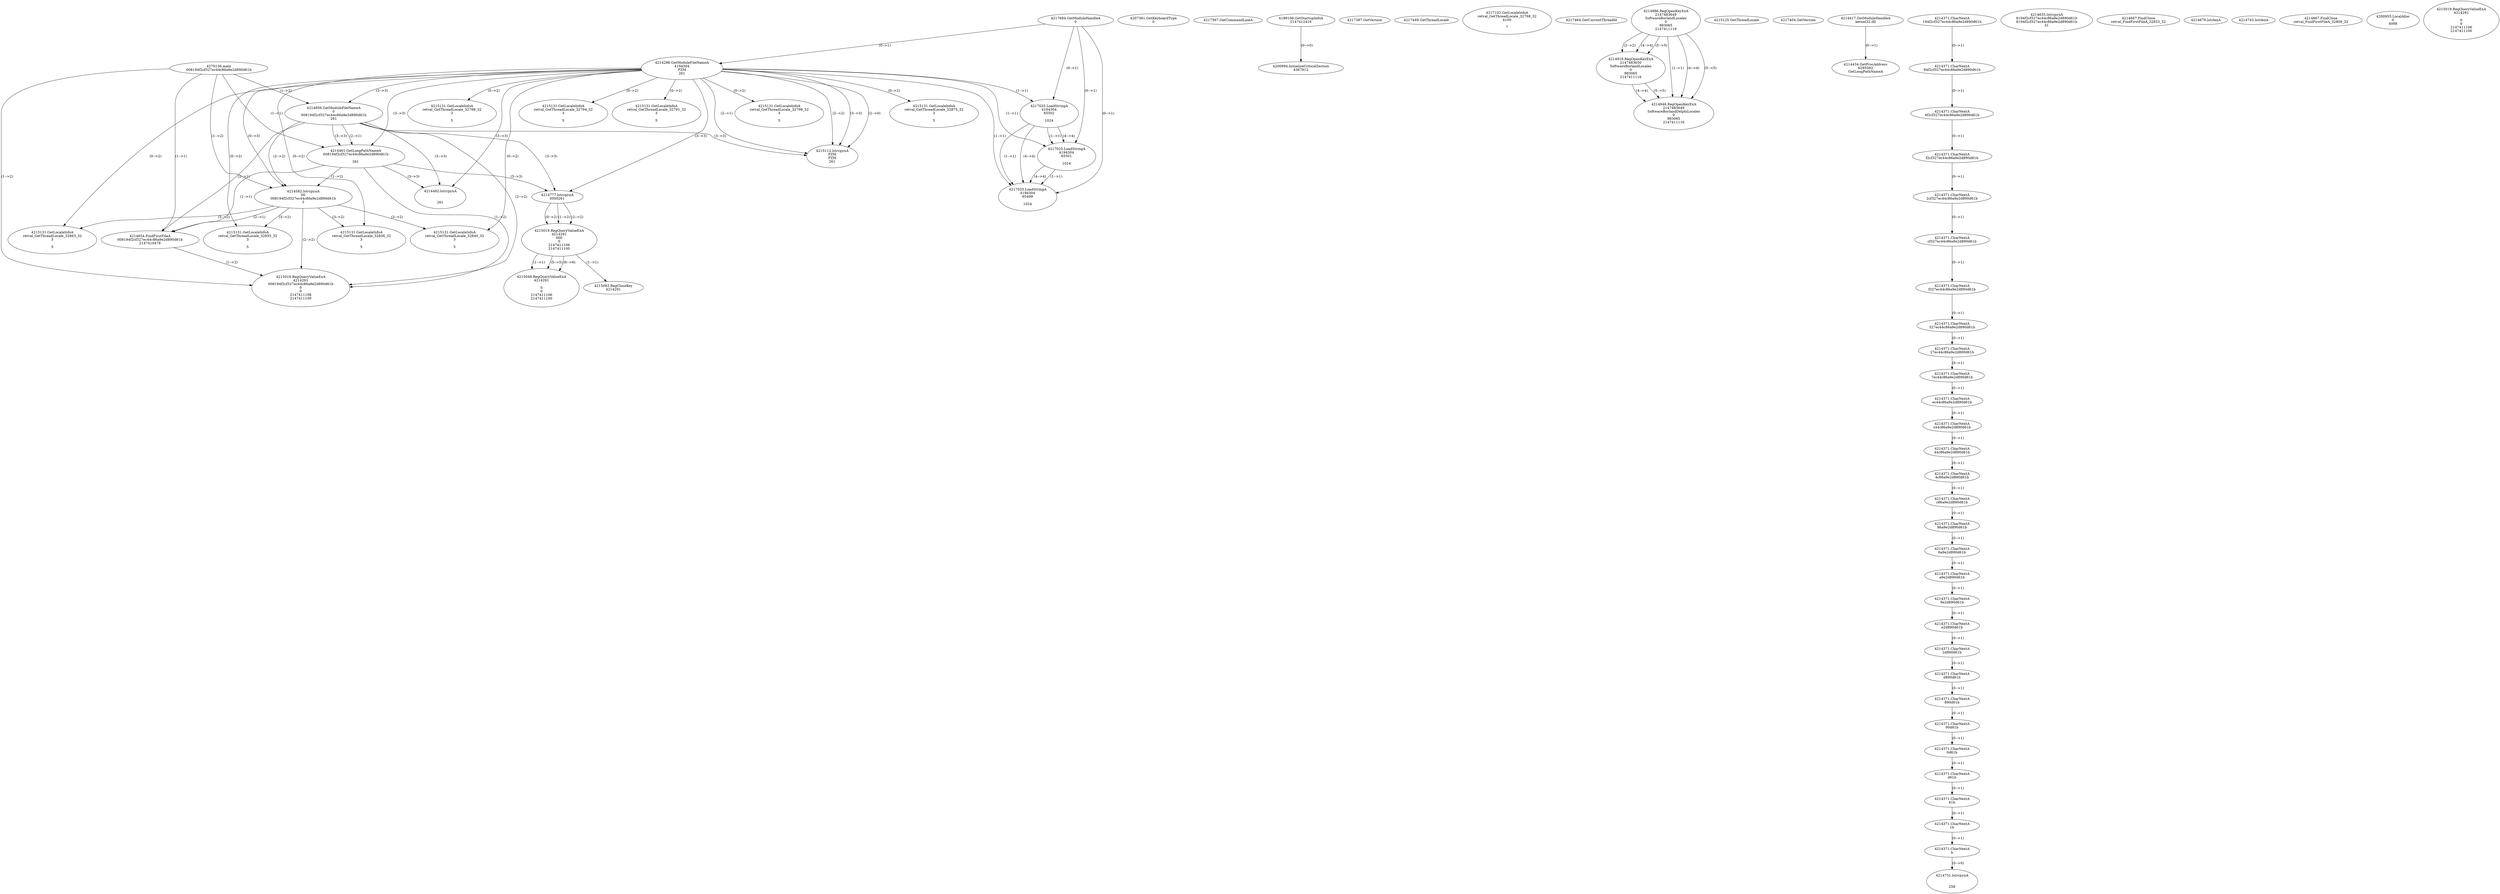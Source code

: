 // Global SCDG with merge call
digraph {
	0 [label="4270136.main
008194f2cf327ec44c86a9e2d890d61b"]
	1 [label="4217684.GetModuleHandleA
0"]
	2 [label="4207361.GetKeyboardType
0"]
	3 [label="4217367.GetCommandLineA
"]
	4 [label="4199106.GetStartupInfoA
2147412416"]
	5 [label="4217387.GetVersion
"]
	6 [label="4217449.GetThreadLocale
"]
	7 [label="4217102.GetLocaleInfoA
retval_GetThreadLocale_32768_32
4100

7"]
	8 [label="4217464.GetCurrentThreadId
"]
	9 [label="4214286.GetModuleFileNameA
4194304
PZM
261"]
	1 -> 9 [label="(0-->1)"]
	10 [label="4214856.GetModuleFileNameA
0
008194f2cf327ec44c86a9e2d890d61b
261"]
	0 -> 10 [label="(1-->2)"]
	9 -> 10 [label="(3-->3)"]
	11 [label="4214886.RegOpenKeyExA
2147483649
Software\Borland\Locales
0
983065
2147411116"]
	12 [label="4214916.RegOpenKeyExA
2147483650
Software\Borland\Locales
0
983065
2147411116"]
	11 -> 12 [label="(2-->2)"]
	11 -> 12 [label="(4-->4)"]
	11 -> 12 [label="(5-->5)"]
	13 [label="4214946.RegOpenKeyExA
2147483649
Software\Borland\Delphi\Locales
0
983065
2147411116"]
	11 -> 13 [label="(1-->1)"]
	11 -> 13 [label="(4-->4)"]
	12 -> 13 [label="(4-->4)"]
	11 -> 13 [label="(5-->5)"]
	12 -> 13 [label="(5-->5)"]
	14 [label="4215112.lstrcpynA
PZM
PZM
261"]
	9 -> 14 [label="(2-->1)"]
	9 -> 14 [label="(2-->2)"]
	9 -> 14 [label="(3-->3)"]
	10 -> 14 [label="(3-->3)"]
	9 -> 14 [label="(2-->0)"]
	15 [label="4215125.GetThreadLocale
"]
	16 [label="4215131.GetLocaleInfoA
retval_GetThreadLocale_32875_32
3

5"]
	9 -> 16 [label="(0-->2)"]
	17 [label="4217025.LoadStringA
4194304
65502

1024"]
	1 -> 17 [label="(0-->1)"]
	9 -> 17 [label="(1-->1)"]
	18 [label="4217404.GetVersion
"]
	19 [label="4214417.GetModuleHandleA
kernel32.dll"]
	20 [label="4214434.GetProcAddress
6295592
GetLongPathNameA"]
	19 -> 20 [label="(0-->1)"]
	21 [label="4214461.GetLongPathNameA
008194f2cf327ec44c86a9e2d890d61b

261"]
	0 -> 21 [label="(1-->1)"]
	10 -> 21 [label="(2-->1)"]
	9 -> 21 [label="(3-->3)"]
	10 -> 21 [label="(3-->3)"]
	22 [label="4214582.lstrcpynA
00
008194f2cf327ec44c86a9e2d890d61b
3"]
	0 -> 22 [label="(1-->2)"]
	10 -> 22 [label="(2-->2)"]
	21 -> 22 [label="(1-->2)"]
	9 -> 22 [label="(0-->3)"]
	23 [label="4214371.CharNextA
194f2cf327ec44c86a9e2d890d61b"]
	24 [label="4214371.CharNextA
94f2cf327ec44c86a9e2d890d61b"]
	23 -> 24 [label="(0-->1)"]
	25 [label="4214371.CharNextA
4f2cf327ec44c86a9e2d890d61b"]
	24 -> 25 [label="(0-->1)"]
	26 [label="4214371.CharNextA
f2cf327ec44c86a9e2d890d61b"]
	25 -> 26 [label="(0-->1)"]
	27 [label="4214371.CharNextA
2cf327ec44c86a9e2d890d61b"]
	26 -> 27 [label="(0-->1)"]
	28 [label="4214371.CharNextA
cf327ec44c86a9e2d890d61b"]
	27 -> 28 [label="(0-->1)"]
	29 [label="4214371.CharNextA
f327ec44c86a9e2d890d61b"]
	28 -> 29 [label="(0-->1)"]
	30 [label="4214371.CharNextA
327ec44c86a9e2d890d61b"]
	29 -> 30 [label="(0-->1)"]
	31 [label="4214371.CharNextA
27ec44c86a9e2d890d61b"]
	30 -> 31 [label="(0-->1)"]
	32 [label="4214371.CharNextA
7ec44c86a9e2d890d61b"]
	31 -> 32 [label="(0-->1)"]
	33 [label="4214371.CharNextA
ec44c86a9e2d890d61b"]
	32 -> 33 [label="(0-->1)"]
	34 [label="4214371.CharNextA
c44c86a9e2d890d61b"]
	33 -> 34 [label="(0-->1)"]
	35 [label="4214371.CharNextA
44c86a9e2d890d61b"]
	34 -> 35 [label="(0-->1)"]
	36 [label="4214371.CharNextA
4c86a9e2d890d61b"]
	35 -> 36 [label="(0-->1)"]
	37 [label="4214371.CharNextA
c86a9e2d890d61b"]
	36 -> 37 [label="(0-->1)"]
	38 [label="4214371.CharNextA
86a9e2d890d61b"]
	37 -> 38 [label="(0-->1)"]
	39 [label="4214371.CharNextA
6a9e2d890d61b"]
	38 -> 39 [label="(0-->1)"]
	40 [label="4214371.CharNextA
a9e2d890d61b"]
	39 -> 40 [label="(0-->1)"]
	41 [label="4214371.CharNextA
9e2d890d61b"]
	40 -> 41 [label="(0-->1)"]
	42 [label="4214371.CharNextA
e2d890d61b"]
	41 -> 42 [label="(0-->1)"]
	43 [label="4214371.CharNextA
2d890d61b"]
	42 -> 43 [label="(0-->1)"]
	44 [label="4214371.CharNextA
d890d61b"]
	43 -> 44 [label="(0-->1)"]
	45 [label="4214371.CharNextA
890d61b"]
	44 -> 45 [label="(0-->1)"]
	46 [label="4214371.CharNextA
90d61b"]
	45 -> 46 [label="(0-->1)"]
	47 [label="4214371.CharNextA
0d61b"]
	46 -> 47 [label="(0-->1)"]
	48 [label="4214371.CharNextA
d61b"]
	47 -> 48 [label="(0-->1)"]
	49 [label="4214371.CharNextA
61b"]
	48 -> 49 [label="(0-->1)"]
	50 [label="4214371.CharNextA
1b"]
	49 -> 50 [label="(0-->1)"]
	51 [label="4214371.CharNextA
b"]
	50 -> 51 [label="(0-->1)"]
	52 [label="4214635.lstrcpynA
8194f2cf327ec44c86a9e2d890d61b
8194f2cf327ec44c86a9e2d890d61b
31"]
	53 [label="4214654.FindFirstFileA
008194f2cf327ec44c86a9e2d890d61b
2147410478"]
	0 -> 53 [label="(1-->1)"]
	10 -> 53 [label="(2-->1)"]
	21 -> 53 [label="(1-->1)"]
	22 -> 53 [label="(2-->1)"]
	54 [label="4214667.FindClose
retval_FindFirstFileA_32833_32"]
	55 [label="4214679.lstrlenA
"]
	56 [label="4214731.lstrcpynA


258"]
	51 -> 56 [label="(0-->0)"]
	57 [label="4214743.lstrlenA
"]
	58 [label="4214777.lstrcpynA
00\
00\
261"]
	9 -> 58 [label="(3-->3)"]
	10 -> 58 [label="(3-->3)"]
	21 -> 58 [label="(3-->3)"]
	59 [label="4215019.RegQueryValueExA
4214291
00\
0
0
2147411106
2147411100"]
	58 -> 59 [label="(1-->2)"]
	58 -> 59 [label="(2-->2)"]
	58 -> 59 [label="(0-->2)"]
	60 [label="4215083.RegCloseKey
4214291"]
	59 -> 60 [label="(1-->1)"]
	61 [label="4215131.GetLocaleInfoA
retval_GetThreadLocale_32863_32
3

5"]
	9 -> 61 [label="(0-->2)"]
	22 -> 61 [label="(3-->2)"]
	62 [label="4214667.FindClose
retval_FindFirstFileA_32809_32"]
	63 [label="4215049.RegQueryValueExA
4214291

0
0
2147411106
2147411100"]
	59 -> 63 [label="(1-->1)"]
	59 -> 63 [label="(5-->5)"]
	59 -> 63 [label="(6-->6)"]
	64 [label="4215131.GetLocaleInfoA
retval_GetThreadLocale_32855_32
3

5"]
	9 -> 64 [label="(0-->2)"]
	22 -> 64 [label="(3-->2)"]
	65 [label="4200894.InitializeCriticalSection
4367812"]
	4 -> 65 [label="(0-->0)"]
	66 [label="4200955.LocalAlloc
0
4088"]
	67 [label="4214482.lstrcpynA


261"]
	9 -> 67 [label="(3-->3)"]
	10 -> 67 [label="(3-->3)"]
	21 -> 67 [label="(3-->3)"]
	68 [label="4215019.RegQueryValueExA
4214291

0
0
2147411106
2147411100"]
	69 [label="4215131.GetLocaleInfoA
retval_GetThreadLocale_32788_32
3

5"]
	9 -> 69 [label="(0-->2)"]
	70 [label="4217025.LoadStringA
4194304
65501

1024"]
	1 -> 70 [label="(0-->1)"]
	9 -> 70 [label="(1-->1)"]
	17 -> 70 [label="(1-->1)"]
	17 -> 70 [label="(4-->4)"]
	71 [label="4217025.LoadStringA
4194304
65499

1024"]
	1 -> 71 [label="(0-->1)"]
	9 -> 71 [label="(1-->1)"]
	17 -> 71 [label="(1-->1)"]
	70 -> 71 [label="(1-->1)"]
	17 -> 71 [label="(4-->4)"]
	70 -> 71 [label="(4-->4)"]
	72 [label="4215131.GetLocaleInfoA
retval_GetThreadLocale_32794_32
3

5"]
	9 -> 72 [label="(0-->2)"]
	73 [label="4215131.GetLocaleInfoA
retval_GetThreadLocale_32791_32
3

5"]
	9 -> 73 [label="(0-->2)"]
	74 [label="4215131.GetLocaleInfoA
retval_GetThreadLocale_32836_32
3

5"]
	9 -> 74 [label="(0-->2)"]
	22 -> 74 [label="(3-->2)"]
	75 [label="4215019.RegQueryValueExA
4214291
008194f2cf327ec44c86a9e2d890d61b
0
0
2147411106
2147411100"]
	0 -> 75 [label="(1-->2)"]
	10 -> 75 [label="(2-->2)"]
	21 -> 75 [label="(1-->2)"]
	22 -> 75 [label="(2-->2)"]
	53 -> 75 [label="(1-->2)"]
	76 [label="4215131.GetLocaleInfoA
retval_GetThreadLocale_32840_32
3

5"]
	9 -> 76 [label="(0-->2)"]
	22 -> 76 [label="(3-->2)"]
	77 [label="4215131.GetLocaleInfoA
retval_GetThreadLocale_32798_32
3

5"]
	9 -> 77 [label="(0-->2)"]
}
